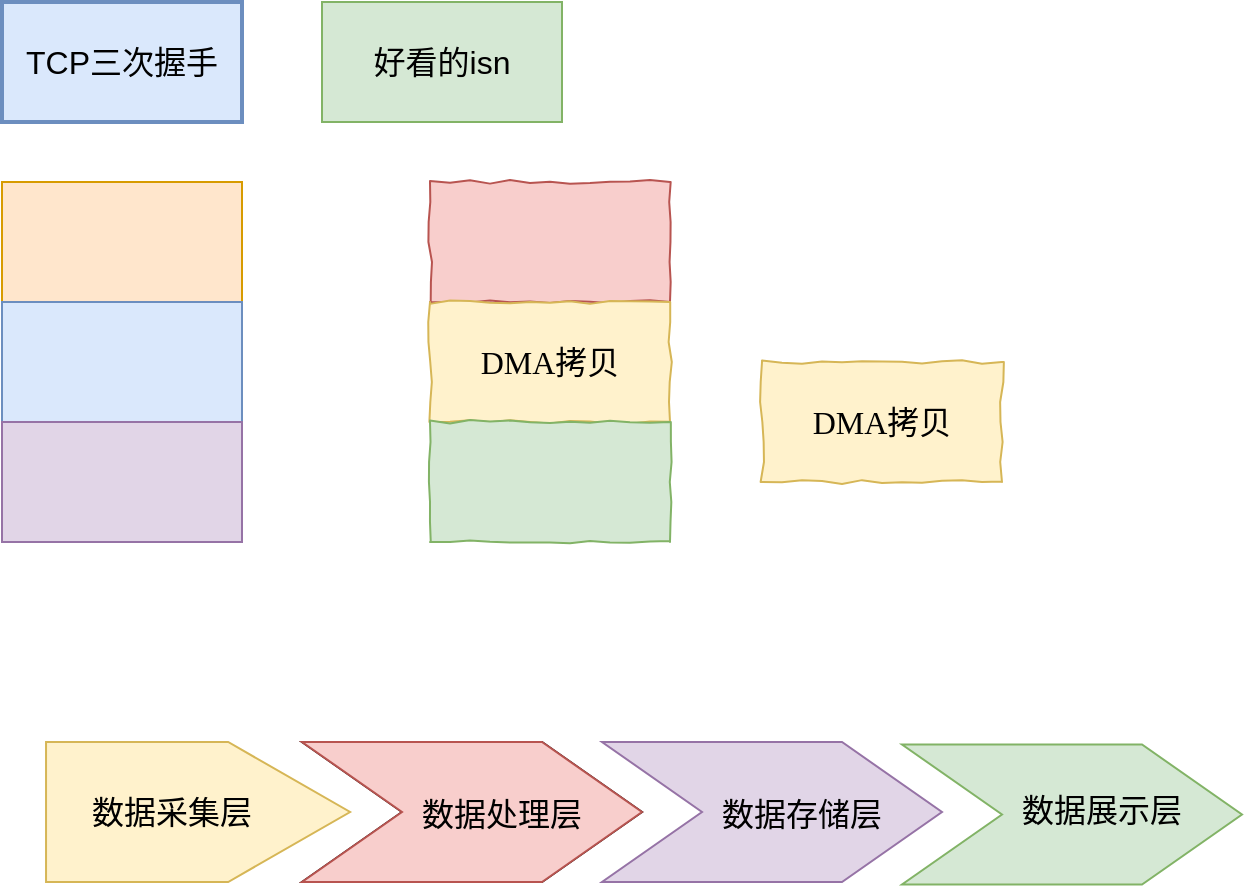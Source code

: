 <mxfile version="14.1.9" type="github">
  <diagram id="j8yHR8XlUsV2LLrprNr8" name="第 1 页">
    <mxGraphModel dx="994" dy="517" grid="1" gridSize="10" guides="1" tooltips="1" connect="1" arrows="1" fold="1" page="1" pageScale="1" pageWidth="827" pageHeight="1169" background="none" math="0" shadow="0">
      <root>
        <mxCell id="0" />
        <mxCell id="1" parent="0" />
        <mxCell id="nECxH6xkwldsRKD7GX-M-1" value="&lt;font style=&quot;font-size: 16px&quot;&gt;TCP三次握手&lt;/font&gt;" style="whiteSpace=wrap;html=1;strokeWidth=2;fillWeight=4;hachureGap=8;hachureAngle=45;fillColor=#dae8fc;strokeColor=#6c8ebf;" parent="1" vertex="1">
          <mxGeometry x="80" y="110" width="120" height="60" as="geometry" />
        </mxCell>
        <mxCell id="nECxH6xkwldsRKD7GX-M-2" value="&lt;font style=&quot;font-size: 16px&quot;&gt;好看的isn&lt;/font&gt;" style="whiteSpace=wrap;html=1;fillColor=#d5e8d4;strokeColor=#82b366;" parent="1" vertex="1">
          <mxGeometry x="240" y="110" width="120" height="60" as="geometry" />
        </mxCell>
        <mxCell id="nECxH6xkwldsRKD7GX-M-4" value="" style="whiteSpace=wrap;html=1;fillColor=#ffe6cc;strokeColor=#d79b00;shadow=0;" parent="1" vertex="1">
          <mxGeometry x="80" y="200" width="120" height="60" as="geometry" />
        </mxCell>
        <mxCell id="nECxH6xkwldsRKD7GX-M-5" value="" style="whiteSpace=wrap;html=1;fillColor=#dae8fc;strokeColor=#6c8ebf;shadow=0;" parent="1" vertex="1">
          <mxGeometry x="80" y="260" width="120" height="60" as="geometry" />
        </mxCell>
        <mxCell id="nECxH6xkwldsRKD7GX-M-6" value="" style="whiteSpace=wrap;html=1;fillColor=#e1d5e7;strokeColor=#9673a6;shadow=0;" parent="1" vertex="1">
          <mxGeometry x="80" y="320" width="120" height="60" as="geometry" />
        </mxCell>
        <mxCell id="nECxH6xkwldsRKD7GX-M-7" value="" style="whiteSpace=wrap;fillColor=#f8cecc;strokeColor=#b85450;shadow=0;fontFamily=Helvetica;html=1;comic=1;" parent="1" vertex="1">
          <mxGeometry x="294" y="200" width="120" height="60" as="geometry" />
        </mxCell>
        <mxCell id="nECxH6xkwldsRKD7GX-M-8" value="&lt;p&gt;&lt;font style=&quot;font-size: 16px&quot; face=&quot;Comic Sans MS&quot;&gt;DMA拷贝&lt;/font&gt;&lt;/p&gt;" style="whiteSpace=wrap;html=1;fillColor=#fff2cc;strokeColor=#d6b656;shadow=0;fontFamily=Helvetica;comic=1;" parent="1" vertex="1">
          <mxGeometry x="294" y="260" width="120" height="60" as="geometry" />
        </mxCell>
        <mxCell id="nECxH6xkwldsRKD7GX-M-9" value="" style="whiteSpace=wrap;html=1;fillColor=#d5e8d4;strokeColor=#82b366;shadow=0;fontFamily=Helvetica;comic=1;" parent="1" vertex="1">
          <mxGeometry x="294" y="320" width="120" height="60" as="geometry" />
        </mxCell>
        <mxCell id="f5DRvRE9oS0pxRLFFLRc-1" value="" style="shape=step;perimeter=stepPerimeter;whiteSpace=wrap;html=1;fixedSize=1;size=50;" vertex="1" parent="1">
          <mxGeometry x="230" y="480" width="170" height="70" as="geometry" />
        </mxCell>
        <mxCell id="f5DRvRE9oS0pxRLFFLRc-8" value="" style="shape=offPageConnector;whiteSpace=wrap;html=1;rotation=-90;align=left;size=0.401;labelBackgroundColor=#ffffff;fillColor=#fff2cc;strokeColor=#d6b656;" vertex="1" parent="1">
          <mxGeometry x="143.03" y="438.99" width="70" height="152.02" as="geometry" />
        </mxCell>
        <mxCell id="f5DRvRE9oS0pxRLFFLRc-10" value="&lt;font style=&quot;font-size: 16px&quot;&gt;&lt;span&gt;数据采集层&lt;/span&gt;&lt;/font&gt;" style="text;html=1;strokeColor=none;fillColor=none;align=center;verticalAlign=middle;whiteSpace=wrap;fontFamily=Comic Sans MS;fontSize=18;" vertex="1" parent="1">
          <mxGeometry x="120" y="502.5" width="90" height="25" as="geometry" />
        </mxCell>
        <mxCell id="f5DRvRE9oS0pxRLFFLRc-11" value="&lt;font style=&quot;font-size: 16px&quot;&gt;&lt;span&gt;数据处理层&lt;/span&gt;&lt;/font&gt;" style="text;html=1;strokeColor=none;fillColor=none;align=center;verticalAlign=middle;whiteSpace=wrap;fontFamily=Comic Sans MS;fontSize=18;" vertex="1" parent="1">
          <mxGeometry x="280" y="502.5" width="100" height="27.5" as="geometry" />
        </mxCell>
        <mxCell id="f5DRvRE9oS0pxRLFFLRc-12" value="" style="shape=step;perimeter=stepPerimeter;whiteSpace=wrap;html=1;fixedSize=1;size=50;fillColor=#f8cecc;strokeColor=#b85450;" vertex="1" parent="1">
          <mxGeometry x="230" y="480" width="170" height="70" as="geometry" />
        </mxCell>
        <mxCell id="f5DRvRE9oS0pxRLFFLRc-13" value="&lt;font style=&quot;font-size: 16px&quot;&gt;&lt;span&gt;数据处理层&lt;/span&gt;&lt;/font&gt;" style="text;html=1;strokeColor=none;fillColor=none;align=center;verticalAlign=middle;whiteSpace=wrap;fontFamily=Comic Sans MS;fontSize=18;" vertex="1" parent="1">
          <mxGeometry x="280" y="502.5" width="100" height="27.5" as="geometry" />
        </mxCell>
        <mxCell id="f5DRvRE9oS0pxRLFFLRc-14" value="" style="shape=step;perimeter=stepPerimeter;whiteSpace=wrap;html=1;fixedSize=1;size=50;fillColor=#e1d5e7;strokeColor=#9673a6;" vertex="1" parent="1">
          <mxGeometry x="380" y="480" width="170" height="70" as="geometry" />
        </mxCell>
        <mxCell id="f5DRvRE9oS0pxRLFFLRc-15" value="&lt;font style=&quot;font-size: 16px&quot;&gt;&lt;span&gt;数据存储层&lt;/span&gt;&lt;/font&gt;" style="text;html=1;strokeColor=none;fillColor=none;align=center;verticalAlign=middle;whiteSpace=wrap;fontFamily=Comic Sans MS;fontSize=18;" vertex="1" parent="1">
          <mxGeometry x="430" y="502.5" width="100" height="27.5" as="geometry" />
        </mxCell>
        <mxCell id="f5DRvRE9oS0pxRLFFLRc-16" value="" style="shape=step;perimeter=stepPerimeter;whiteSpace=wrap;html=1;fixedSize=1;size=50;fillColor=#d5e8d4;strokeColor=#82b366;" vertex="1" parent="1">
          <mxGeometry x="530" y="481.25" width="170" height="70" as="geometry" />
        </mxCell>
        <mxCell id="f5DRvRE9oS0pxRLFFLRc-17" value="&lt;font style=&quot;font-size: 16px&quot;&gt;&lt;span&gt;数据展示层&lt;/span&gt;&lt;/font&gt;" style="text;html=1;strokeColor=none;fillColor=none;align=center;verticalAlign=middle;whiteSpace=wrap;fontFamily=Comic Sans MS;fontSize=18;" vertex="1" parent="1">
          <mxGeometry x="580" y="500" width="100" height="27.5" as="geometry" />
        </mxCell>
        <mxCell id="f5DRvRE9oS0pxRLFFLRc-50" value="&lt;p&gt;&lt;font style=&quot;font-size: 16px&quot; face=&quot;Comic Sans MS&quot;&gt;DMA拷贝&lt;/font&gt;&lt;/p&gt;" style="whiteSpace=wrap;html=1;fillColor=#fff2cc;strokeColor=#d6b656;shadow=0;fontFamily=Helvetica;comic=1;" vertex="1" parent="1">
          <mxGeometry x="460" y="290" width="120" height="60" as="geometry" />
        </mxCell>
      </root>
    </mxGraphModel>
  </diagram>
</mxfile>

